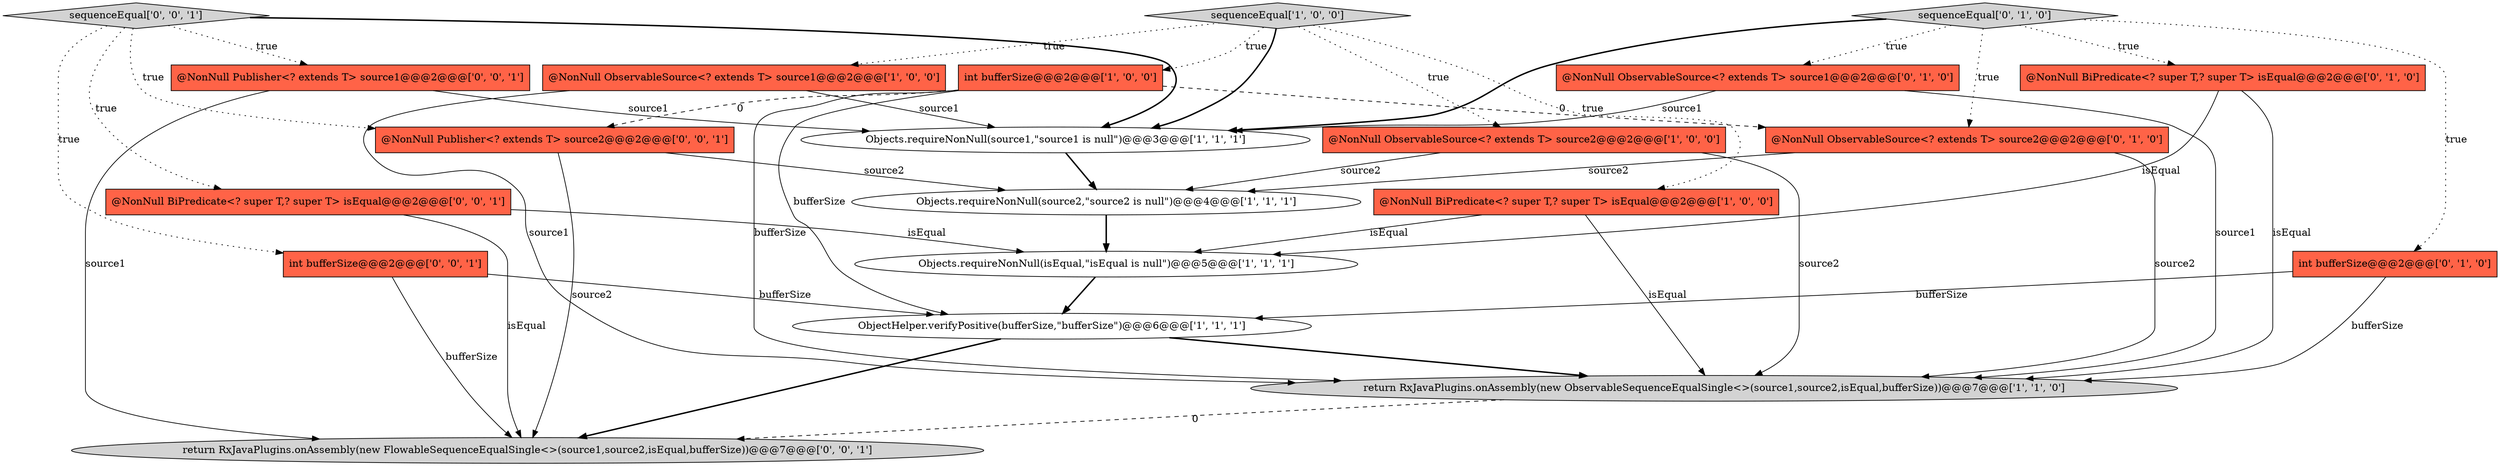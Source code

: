 digraph {
12 [style = filled, label = "@NonNull BiPredicate<? super T,? super T> isEqual@@@2@@@['0', '1', '0']", fillcolor = tomato, shape = box image = "AAA0AAABBB2BBB"];
18 [style = filled, label = "@NonNull BiPredicate<? super T,? super T> isEqual@@@2@@@['0', '0', '1']", fillcolor = tomato, shape = box image = "AAA0AAABBB3BBB"];
19 [style = filled, label = "@NonNull Publisher<? extends T> source2@@@2@@@['0', '0', '1']", fillcolor = tomato, shape = box image = "AAA0AAABBB3BBB"];
16 [style = filled, label = "int bufferSize@@@2@@@['0', '0', '1']", fillcolor = tomato, shape = box image = "AAA0AAABBB3BBB"];
8 [style = filled, label = "return RxJavaPlugins.onAssembly(new ObservableSequenceEqualSingle<>(source1,source2,isEqual,bufferSize))@@@7@@@['1', '1', '0']", fillcolor = lightgray, shape = ellipse image = "AAA0AAABBB1BBB"];
2 [style = filled, label = "@NonNull ObservableSource<? extends T> source2@@@2@@@['1', '0', '0']", fillcolor = tomato, shape = box image = "AAA0AAABBB1BBB"];
6 [style = filled, label = "Objects.requireNonNull(isEqual,\"isEqual is null\")@@@5@@@['1', '1', '1']", fillcolor = white, shape = ellipse image = "AAA0AAABBB1BBB"];
13 [style = filled, label = "sequenceEqual['0', '1', '0']", fillcolor = lightgray, shape = diamond image = "AAA0AAABBB2BBB"];
4 [style = filled, label = "ObjectHelper.verifyPositive(bufferSize,\"bufferSize\")@@@6@@@['1', '1', '1']", fillcolor = white, shape = ellipse image = "AAA0AAABBB1BBB"];
3 [style = filled, label = "Objects.requireNonNull(source2,\"source2 is null\")@@@4@@@['1', '1', '1']", fillcolor = white, shape = ellipse image = "AAA0AAABBB1BBB"];
9 [style = filled, label = "Objects.requireNonNull(source1,\"source1 is null\")@@@3@@@['1', '1', '1']", fillcolor = white, shape = ellipse image = "AAA0AAABBB1BBB"];
5 [style = filled, label = "int bufferSize@@@2@@@['1', '0', '0']", fillcolor = tomato, shape = box image = "AAA1AAABBB1BBB"];
1 [style = filled, label = "@NonNull BiPredicate<? super T,? super T> isEqual@@@2@@@['1', '0', '0']", fillcolor = tomato, shape = box image = "AAA0AAABBB1BBB"];
14 [style = filled, label = "@NonNull ObservableSource<? extends T> source2@@@2@@@['0', '1', '0']", fillcolor = tomato, shape = box image = "AAA1AAABBB2BBB"];
7 [style = filled, label = "sequenceEqual['1', '0', '0']", fillcolor = lightgray, shape = diamond image = "AAA0AAABBB1BBB"];
17 [style = filled, label = "@NonNull Publisher<? extends T> source1@@@2@@@['0', '0', '1']", fillcolor = tomato, shape = box image = "AAA0AAABBB3BBB"];
10 [style = filled, label = "int bufferSize@@@2@@@['0', '1', '0']", fillcolor = tomato, shape = box image = "AAA0AAABBB2BBB"];
11 [style = filled, label = "@NonNull ObservableSource<? extends T> source1@@@2@@@['0', '1', '0']", fillcolor = tomato, shape = box image = "AAA0AAABBB2BBB"];
0 [style = filled, label = "@NonNull ObservableSource<? extends T> source1@@@2@@@['1', '0', '0']", fillcolor = tomato, shape = box image = "AAA0AAABBB1BBB"];
20 [style = filled, label = "return RxJavaPlugins.onAssembly(new FlowableSequenceEqualSingle<>(source1,source2,isEqual,bufferSize))@@@7@@@['0', '0', '1']", fillcolor = lightgray, shape = ellipse image = "AAA0AAABBB3BBB"];
15 [style = filled, label = "sequenceEqual['0', '0', '1']", fillcolor = lightgray, shape = diamond image = "AAA0AAABBB3BBB"];
7->2 [style = dotted, label="true"];
12->6 [style = solid, label="isEqual"];
10->8 [style = solid, label="bufferSize"];
5->14 [style = dashed, label="0"];
19->20 [style = solid, label="source2"];
10->4 [style = solid, label="bufferSize"];
13->12 [style = dotted, label="true"];
18->6 [style = solid, label="isEqual"];
0->9 [style = solid, label="source1"];
11->8 [style = solid, label="source1"];
15->18 [style = dotted, label="true"];
8->20 [style = dashed, label="0"];
3->6 [style = bold, label=""];
1->8 [style = solid, label="isEqual"];
12->8 [style = solid, label="isEqual"];
15->16 [style = dotted, label="true"];
11->9 [style = solid, label="source1"];
7->0 [style = dotted, label="true"];
13->10 [style = dotted, label="true"];
14->8 [style = solid, label="source2"];
5->4 [style = solid, label="bufferSize"];
7->5 [style = dotted, label="true"];
1->6 [style = solid, label="isEqual"];
2->3 [style = solid, label="source2"];
15->17 [style = dotted, label="true"];
7->9 [style = bold, label=""];
17->9 [style = solid, label="source1"];
6->4 [style = bold, label=""];
16->20 [style = solid, label="bufferSize"];
19->3 [style = solid, label="source2"];
15->9 [style = bold, label=""];
15->19 [style = dotted, label="true"];
4->20 [style = bold, label=""];
5->8 [style = solid, label="bufferSize"];
2->8 [style = solid, label="source2"];
9->3 [style = bold, label=""];
4->8 [style = bold, label=""];
13->11 [style = dotted, label="true"];
13->9 [style = bold, label=""];
17->20 [style = solid, label="source1"];
7->1 [style = dotted, label="true"];
13->14 [style = dotted, label="true"];
5->19 [style = dashed, label="0"];
0->8 [style = solid, label="source1"];
14->3 [style = solid, label="source2"];
16->4 [style = solid, label="bufferSize"];
18->20 [style = solid, label="isEqual"];
}
